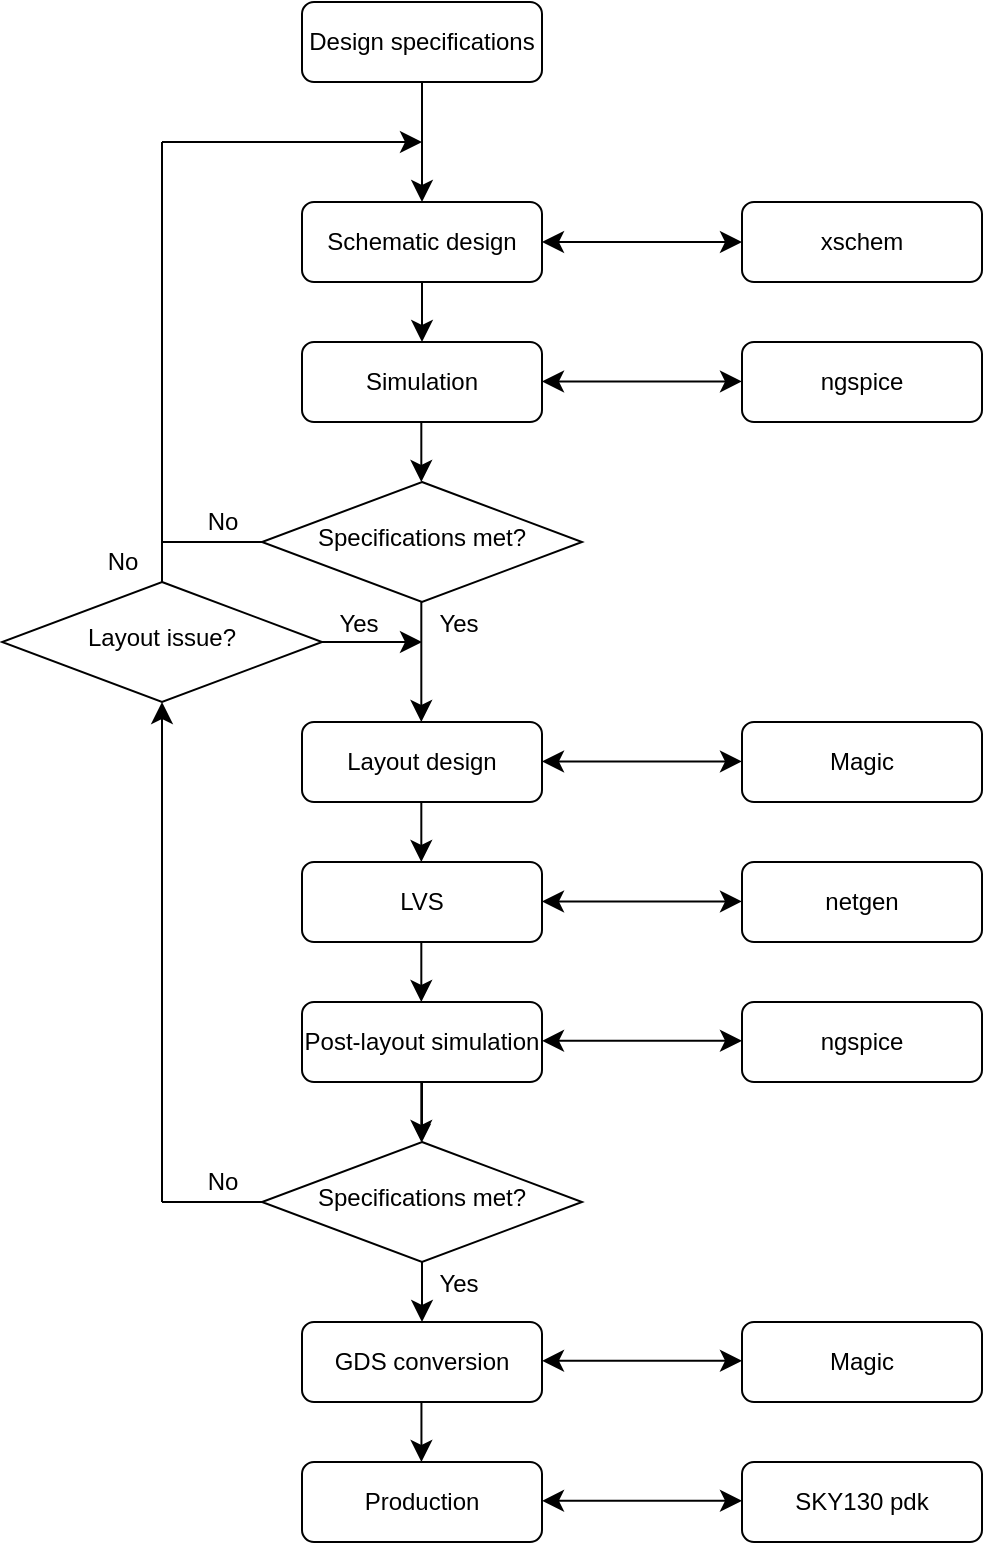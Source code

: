 <mxfile version="24.4.8" type="github">
  <diagram id="C5RBs43oDa-KdzZeNtuy" name="Page-1">
    <mxGraphModel dx="954" dy="748" grid="1" gridSize="10" guides="1" tooltips="1" connect="1" arrows="1" fold="1" page="1" pageScale="1" pageWidth="827" pageHeight="1169" math="0" shadow="0">
      <root>
        <mxCell id="WIyWlLk6GJQsqaUBKTNV-0" />
        <mxCell id="WIyWlLk6GJQsqaUBKTNV-1" parent="WIyWlLk6GJQsqaUBKTNV-0" />
        <mxCell id="WIyWlLk6GJQsqaUBKTNV-3" value="Schematic design" style="rounded=1;whiteSpace=wrap;html=1;fontSize=12;glass=0;strokeWidth=1;shadow=0;labelBackgroundColor=none;" parent="WIyWlLk6GJQsqaUBKTNV-1" vertex="1">
          <mxGeometry x="180" y="120" width="120" height="40" as="geometry" />
        </mxCell>
        <mxCell id="vW60CGSpnrofZByN1J5r-2" style="edgeStyle=none;curved=1;rounded=0;orthogonalLoop=1;jettySize=auto;html=1;fontSize=12;startSize=8;endSize=8;labelBackgroundColor=none;fontColor=default;" parent="WIyWlLk6GJQsqaUBKTNV-1" target="WIyWlLk6GJQsqaUBKTNV-3" edge="1">
          <mxGeometry relative="1" as="geometry">
            <mxPoint x="240" y="60" as="sourcePoint" />
          </mxGeometry>
        </mxCell>
        <mxCell id="vW60CGSpnrofZByN1J5r-1" value="Design specifications" style="rounded=1;whiteSpace=wrap;html=1;fontSize=12;glass=0;strokeWidth=1;shadow=0;labelBackgroundColor=none;" parent="WIyWlLk6GJQsqaUBKTNV-1" vertex="1">
          <mxGeometry x="180" y="20" width="120" height="40" as="geometry" />
        </mxCell>
        <mxCell id="vW60CGSpnrofZByN1J5r-5" value="" style="endArrow=none;html=1;rounded=0;fontSize=12;startSize=8;endSize=8;curved=1;entryX=0;entryY=0.5;entryDx=0;entryDy=0;labelBackgroundColor=none;fontColor=default;" parent="WIyWlLk6GJQsqaUBKTNV-1" target="WIyWlLk6GJQsqaUBKTNV-6" edge="1">
          <mxGeometry width="50" height="50" relative="1" as="geometry">
            <mxPoint x="110" y="290" as="sourcePoint" />
            <mxPoint x="160" y="240" as="targetPoint" />
          </mxGeometry>
        </mxCell>
        <mxCell id="vW60CGSpnrofZByN1J5r-11" value="No" style="edgeLabel;html=1;align=center;verticalAlign=middle;resizable=0;points=[];fontSize=12;labelBackgroundColor=none;" parent="vW60CGSpnrofZByN1J5r-5" vertex="1" connectable="0">
          <mxGeometry x="-0.433" y="1" relative="1" as="geometry">
            <mxPoint x="16" y="-9" as="offset" />
          </mxGeometry>
        </mxCell>
        <mxCell id="vW60CGSpnrofZByN1J5r-6" value="" style="endArrow=classic;html=1;rounded=0;fontSize=12;startSize=8;endSize=8;curved=1;labelBackgroundColor=none;fontColor=default;" parent="WIyWlLk6GJQsqaUBKTNV-1" edge="1">
          <mxGeometry width="50" height="50" relative="1" as="geometry">
            <mxPoint x="110" y="90" as="sourcePoint" />
            <mxPoint x="240" y="90" as="targetPoint" />
          </mxGeometry>
        </mxCell>
        <mxCell id="vW60CGSpnrofZByN1J5r-7" value="" style="endArrow=none;html=1;rounded=0;fontSize=12;startSize=8;endSize=8;curved=1;labelBackgroundColor=none;fontColor=default;" parent="WIyWlLk6GJQsqaUBKTNV-1" edge="1">
          <mxGeometry width="50" height="50" relative="1" as="geometry">
            <mxPoint x="110" y="290" as="sourcePoint" />
            <mxPoint x="110" y="90" as="targetPoint" />
          </mxGeometry>
        </mxCell>
        <mxCell id="WIyWlLk6GJQsqaUBKTNV-6" value="Specifications met?" style="rhombus;whiteSpace=wrap;html=1;shadow=0;fontFamily=Helvetica;fontSize=12;align=center;strokeWidth=1;spacing=6;spacingTop=-4;labelBackgroundColor=none;" parent="WIyWlLk6GJQsqaUBKTNV-1" vertex="1">
          <mxGeometry x="160" y="260" width="160" height="60" as="geometry" />
        </mxCell>
        <mxCell id="vW60CGSpnrofZByN1J5r-14" value="Simulation" style="rounded=1;whiteSpace=wrap;html=1;fontSize=12;glass=0;strokeWidth=1;shadow=0;labelBackgroundColor=none;" parent="WIyWlLk6GJQsqaUBKTNV-1" vertex="1">
          <mxGeometry x="180" y="190" width="120" height="40" as="geometry" />
        </mxCell>
        <mxCell id="vW60CGSpnrofZByN1J5r-16" value="Layout design" style="rounded=1;whiteSpace=wrap;html=1;fontSize=12;glass=0;strokeWidth=1;shadow=0;labelBackgroundColor=none;" parent="WIyWlLk6GJQsqaUBKTNV-1" vertex="1">
          <mxGeometry x="180" y="380" width="120" height="40" as="geometry" />
        </mxCell>
        <mxCell id="vW60CGSpnrofZByN1J5r-21" value="LVS" style="rounded=1;whiteSpace=wrap;html=1;fontSize=12;glass=0;strokeWidth=1;shadow=0;labelBackgroundColor=none;" parent="WIyWlLk6GJQsqaUBKTNV-1" vertex="1">
          <mxGeometry x="180" y="450" width="120" height="40" as="geometry" />
        </mxCell>
        <mxCell id="gtXKtRZ9JQAPBtNrVkam-0" value="" style="edgeStyle=orthogonalEdgeStyle;rounded=0;orthogonalLoop=1;jettySize=auto;html=1;" edge="1" parent="WIyWlLk6GJQsqaUBKTNV-1" source="vW60CGSpnrofZByN1J5r-22" target="vW60CGSpnrofZByN1J5r-28">
          <mxGeometry relative="1" as="geometry" />
        </mxCell>
        <mxCell id="vW60CGSpnrofZByN1J5r-22" value="Post-layout simulation" style="rounded=1;whiteSpace=wrap;html=1;fontSize=12;glass=0;strokeWidth=1;shadow=0;labelBackgroundColor=none;" parent="WIyWlLk6GJQsqaUBKTNV-1" vertex="1">
          <mxGeometry x="180" y="520" width="120" height="40" as="geometry" />
        </mxCell>
        <mxCell id="vW60CGSpnrofZByN1J5r-26" value="" style="endArrow=none;html=1;rounded=0;fontSize=12;startSize=8;endSize=8;curved=1;entryX=0;entryY=0.5;entryDx=0;entryDy=0;labelBackgroundColor=none;fontColor=default;" parent="WIyWlLk6GJQsqaUBKTNV-1" target="vW60CGSpnrofZByN1J5r-28" edge="1">
          <mxGeometry width="50" height="50" relative="1" as="geometry">
            <mxPoint x="110" y="620" as="sourcePoint" />
            <mxPoint x="160" y="570" as="targetPoint" />
          </mxGeometry>
        </mxCell>
        <mxCell id="vW60CGSpnrofZByN1J5r-27" value="No" style="edgeLabel;html=1;align=center;verticalAlign=middle;resizable=0;points=[];fontSize=12;labelBackgroundColor=none;" parent="vW60CGSpnrofZByN1J5r-26" vertex="1" connectable="0">
          <mxGeometry x="-0.433" y="1" relative="1" as="geometry">
            <mxPoint x="16" y="-9" as="offset" />
          </mxGeometry>
        </mxCell>
        <mxCell id="vW60CGSpnrofZByN1J5r-28" value="Specifications met?" style="rhombus;whiteSpace=wrap;html=1;shadow=0;fontFamily=Helvetica;fontSize=12;align=center;strokeWidth=1;spacing=6;spacingTop=-4;labelBackgroundColor=none;" parent="WIyWlLk6GJQsqaUBKTNV-1" vertex="1">
          <mxGeometry x="160" y="590" width="160" height="60" as="geometry" />
        </mxCell>
        <mxCell id="vW60CGSpnrofZByN1J5r-29" value="GDS conversion" style="rounded=1;whiteSpace=wrap;html=1;fontSize=12;glass=0;strokeWidth=1;shadow=0;labelBackgroundColor=none;" parent="WIyWlLk6GJQsqaUBKTNV-1" vertex="1">
          <mxGeometry x="180" y="680" width="120" height="40" as="geometry" />
        </mxCell>
        <mxCell id="vW60CGSpnrofZByN1J5r-31" value="" style="endArrow=classic;html=1;rounded=0;fontSize=12;startSize=8;endSize=8;curved=1;exitX=0.5;exitY=1;exitDx=0;exitDy=0;entryX=0.5;entryY=0;entryDx=0;entryDy=0;labelBackgroundColor=none;fontColor=default;" parent="WIyWlLk6GJQsqaUBKTNV-1" source="WIyWlLk6GJQsqaUBKTNV-3" target="vW60CGSpnrofZByN1J5r-14" edge="1">
          <mxGeometry width="50" height="50" relative="1" as="geometry">
            <mxPoint x="290" y="200" as="sourcePoint" />
            <mxPoint x="340" y="150" as="targetPoint" />
          </mxGeometry>
        </mxCell>
        <mxCell id="vW60CGSpnrofZByN1J5r-33" value="" style="endArrow=classic;html=1;rounded=0;fontSize=12;startSize=8;endSize=8;curved=1;exitX=0.5;exitY=1;exitDx=0;exitDy=0;entryX=0.5;entryY=0;entryDx=0;entryDy=0;labelBackgroundColor=none;fontColor=default;" parent="WIyWlLk6GJQsqaUBKTNV-1" edge="1">
          <mxGeometry width="50" height="50" relative="1" as="geometry">
            <mxPoint x="239.66" y="230" as="sourcePoint" />
            <mxPoint x="239.66" y="260" as="targetPoint" />
          </mxGeometry>
        </mxCell>
        <mxCell id="vW60CGSpnrofZByN1J5r-35" value="" style="endArrow=classic;html=1;rounded=0;fontSize=12;startSize=8;endSize=8;curved=1;exitX=0.5;exitY=1;exitDx=0;exitDy=0;entryX=0.5;entryY=0;entryDx=0;entryDy=0;labelBackgroundColor=none;fontColor=default;" parent="WIyWlLk6GJQsqaUBKTNV-1" edge="1">
          <mxGeometry width="50" height="50" relative="1" as="geometry">
            <mxPoint x="239.66" y="420" as="sourcePoint" />
            <mxPoint x="239.66" y="450" as="targetPoint" />
          </mxGeometry>
        </mxCell>
        <mxCell id="vW60CGSpnrofZByN1J5r-36" value="" style="endArrow=classic;html=1;rounded=0;fontSize=12;startSize=8;endSize=8;curved=1;exitX=0.5;exitY=1;exitDx=0;exitDy=0;entryX=0.5;entryY=0;entryDx=0;entryDy=0;labelBackgroundColor=none;fontColor=default;" parent="WIyWlLk6GJQsqaUBKTNV-1" edge="1">
          <mxGeometry width="50" height="50" relative="1" as="geometry">
            <mxPoint x="239.66" y="490" as="sourcePoint" />
            <mxPoint x="239.66" y="520" as="targetPoint" />
          </mxGeometry>
        </mxCell>
        <mxCell id="vW60CGSpnrofZByN1J5r-37" value="" style="endArrow=classic;html=1;rounded=0;fontSize=12;startSize=8;endSize=8;curved=1;exitX=0.5;exitY=1;exitDx=0;exitDy=0;entryX=0.5;entryY=0;entryDx=0;entryDy=0;labelBackgroundColor=none;fontColor=default;" parent="WIyWlLk6GJQsqaUBKTNV-1" edge="1">
          <mxGeometry width="50" height="50" relative="1" as="geometry">
            <mxPoint x="239.66" y="560" as="sourcePoint" />
            <mxPoint x="239.66" y="590" as="targetPoint" />
          </mxGeometry>
        </mxCell>
        <mxCell id="vW60CGSpnrofZByN1J5r-41" style="edgeStyle=none;curved=1;rounded=0;orthogonalLoop=1;jettySize=auto;html=1;fontSize=12;startSize=8;endSize=8;labelBackgroundColor=none;fontColor=default;" parent="WIyWlLk6GJQsqaUBKTNV-1" edge="1">
          <mxGeometry relative="1" as="geometry">
            <mxPoint x="239.66" y="320" as="sourcePoint" />
            <mxPoint x="239.66" y="380" as="targetPoint" />
          </mxGeometry>
        </mxCell>
        <mxCell id="vW60CGSpnrofZByN1J5r-44" value="Yes" style="edgeLabel;html=1;align=center;verticalAlign=middle;resizable=0;points=[];fontSize=12;labelBackgroundColor=none;" parent="WIyWlLk6GJQsqaUBKTNV-1" vertex="1" connectable="0">
          <mxGeometry x="259.998" y="330" as="geometry">
            <mxPoint x="-2" y="1" as="offset" />
          </mxGeometry>
        </mxCell>
        <mxCell id="vW60CGSpnrofZByN1J5r-45" value="Yes" style="edgeLabel;html=1;align=center;verticalAlign=middle;resizable=0;points=[];fontSize=12;labelBackgroundColor=none;" parent="WIyWlLk6GJQsqaUBKTNV-1" vertex="1" connectable="0">
          <mxGeometry x="259.998" y="660" as="geometry">
            <mxPoint x="-2" y="1" as="offset" />
          </mxGeometry>
        </mxCell>
        <mxCell id="vW60CGSpnrofZByN1J5r-46" value="Layout issue?" style="rhombus;whiteSpace=wrap;html=1;shadow=0;fontFamily=Helvetica;fontSize=12;align=center;strokeWidth=1;spacing=6;spacingTop=-4;labelBackgroundColor=none;" parent="WIyWlLk6GJQsqaUBKTNV-1" vertex="1">
          <mxGeometry x="30" y="310" width="160" height="60" as="geometry" />
        </mxCell>
        <mxCell id="vW60CGSpnrofZByN1J5r-47" value="" style="endArrow=classic;html=1;rounded=0;fontSize=12;startSize=8;endSize=8;curved=1;labelBackgroundColor=none;fontColor=default;" parent="WIyWlLk6GJQsqaUBKTNV-1" edge="1">
          <mxGeometry width="50" height="50" relative="1" as="geometry">
            <mxPoint x="190" y="340" as="sourcePoint" />
            <mxPoint x="240" y="340" as="targetPoint" />
          </mxGeometry>
        </mxCell>
        <mxCell id="vW60CGSpnrofZByN1J5r-48" value="Yes" style="edgeLabel;html=1;align=center;verticalAlign=middle;resizable=0;points=[];fontSize=12;labelBackgroundColor=none;" parent="WIyWlLk6GJQsqaUBKTNV-1" vertex="1" connectable="0">
          <mxGeometry x="209.998" y="330" as="geometry">
            <mxPoint x="-2" y="1" as="offset" />
          </mxGeometry>
        </mxCell>
        <mxCell id="vW60CGSpnrofZByN1J5r-49" value="" style="endArrow=none;html=1;rounded=0;fontSize=12;startSize=8;endSize=8;curved=1;exitX=0.5;exitY=0;exitDx=0;exitDy=0;labelBackgroundColor=none;fontColor=default;" parent="WIyWlLk6GJQsqaUBKTNV-1" source="vW60CGSpnrofZByN1J5r-46" edge="1">
          <mxGeometry width="50" height="50" relative="1" as="geometry">
            <mxPoint x="50" y="290" as="sourcePoint" />
            <mxPoint x="110" y="290" as="targetPoint" />
          </mxGeometry>
        </mxCell>
        <mxCell id="vW60CGSpnrofZByN1J5r-50" value="No" style="edgeLabel;html=1;align=center;verticalAlign=middle;resizable=0;points=[];fontSize=12;labelBackgroundColor=none;" parent="WIyWlLk6GJQsqaUBKTNV-1" vertex="1" connectable="0">
          <mxGeometry x="89.996" y="300" as="geometry" />
        </mxCell>
        <mxCell id="vW60CGSpnrofZByN1J5r-51" value="" style="endArrow=classic;html=1;rounded=0;fontSize=12;startSize=8;endSize=8;curved=1;entryX=0.5;entryY=1;entryDx=0;entryDy=0;" parent="WIyWlLk6GJQsqaUBKTNV-1" target="vW60CGSpnrofZByN1J5r-46" edge="1">
          <mxGeometry width="50" height="50" relative="1" as="geometry">
            <mxPoint x="110" y="620" as="sourcePoint" />
            <mxPoint x="40" y="430" as="targetPoint" />
          </mxGeometry>
        </mxCell>
        <mxCell id="vW60CGSpnrofZByN1J5r-63" value="" style="endArrow=classic;html=1;rounded=0;fontSize=12;startSize=8;endSize=8;curved=1;exitX=0.5;exitY=1;exitDx=0;exitDy=0;entryX=0.5;entryY=0;entryDx=0;entryDy=0;labelBackgroundColor=none;fontColor=default;" parent="WIyWlLk6GJQsqaUBKTNV-1" edge="1">
          <mxGeometry width="50" height="50" relative="1" as="geometry">
            <mxPoint x="239.72" y="720" as="sourcePoint" />
            <mxPoint x="239.72" y="750" as="targetPoint" />
          </mxGeometry>
        </mxCell>
        <mxCell id="vW60CGSpnrofZByN1J5r-64" value="Production" style="rounded=1;whiteSpace=wrap;html=1;fontSize=12;glass=0;strokeWidth=1;shadow=0;labelBackgroundColor=none;" parent="WIyWlLk6GJQsqaUBKTNV-1" vertex="1">
          <mxGeometry x="180" y="750" width="120" height="40" as="geometry" />
        </mxCell>
        <mxCell id="vW60CGSpnrofZByN1J5r-65" value="xschem" style="rounded=1;whiteSpace=wrap;html=1;fontSize=12;glass=0;strokeWidth=1;shadow=0;labelBackgroundColor=none;" parent="WIyWlLk6GJQsqaUBKTNV-1" vertex="1">
          <mxGeometry x="400" y="120" width="120" height="40" as="geometry" />
        </mxCell>
        <mxCell id="vW60CGSpnrofZByN1J5r-66" value="ngspice" style="rounded=1;whiteSpace=wrap;html=1;fontSize=12;glass=0;strokeWidth=1;shadow=0;labelBackgroundColor=none;" parent="WIyWlLk6GJQsqaUBKTNV-1" vertex="1">
          <mxGeometry x="400" y="190" width="120" height="40" as="geometry" />
        </mxCell>
        <mxCell id="vW60CGSpnrofZByN1J5r-67" value="Magic" style="rounded=1;whiteSpace=wrap;html=1;fontSize=12;glass=0;strokeWidth=1;shadow=0;labelBackgroundColor=none;" parent="WIyWlLk6GJQsqaUBKTNV-1" vertex="1">
          <mxGeometry x="400" y="380" width="120" height="40" as="geometry" />
        </mxCell>
        <mxCell id="vW60CGSpnrofZByN1J5r-68" value="netgen" style="rounded=1;whiteSpace=wrap;html=1;fontSize=12;glass=0;strokeWidth=1;shadow=0;labelBackgroundColor=none;" parent="WIyWlLk6GJQsqaUBKTNV-1" vertex="1">
          <mxGeometry x="400" y="450" width="120" height="40" as="geometry" />
        </mxCell>
        <mxCell id="vW60CGSpnrofZByN1J5r-69" value="ngspice" style="rounded=1;whiteSpace=wrap;html=1;fontSize=12;glass=0;strokeWidth=1;shadow=0;labelBackgroundColor=none;" parent="WIyWlLk6GJQsqaUBKTNV-1" vertex="1">
          <mxGeometry x="400" y="520" width="120" height="40" as="geometry" />
        </mxCell>
        <mxCell id="vW60CGSpnrofZByN1J5r-70" value="Magic" style="rounded=1;whiteSpace=wrap;html=1;fontSize=12;glass=0;strokeWidth=1;shadow=0;labelBackgroundColor=none;" parent="WIyWlLk6GJQsqaUBKTNV-1" vertex="1">
          <mxGeometry x="400" y="680" width="120" height="40" as="geometry" />
        </mxCell>
        <mxCell id="vW60CGSpnrofZByN1J5r-72" value="SKY130 pdk" style="rounded=1;whiteSpace=wrap;html=1;fontSize=12;glass=0;strokeWidth=1;shadow=0;labelBackgroundColor=none;" parent="WIyWlLk6GJQsqaUBKTNV-1" vertex="1">
          <mxGeometry x="400" y="750" width="120" height="40" as="geometry" />
        </mxCell>
        <mxCell id="vW60CGSpnrofZByN1J5r-73" value="" style="endArrow=classic;startArrow=classic;html=1;rounded=0;fontSize=12;startSize=8;endSize=8;curved=1;entryX=0;entryY=0.5;entryDx=0;entryDy=0;" parent="WIyWlLk6GJQsqaUBKTNV-1" target="vW60CGSpnrofZByN1J5r-65" edge="1">
          <mxGeometry width="50" height="50" relative="1" as="geometry">
            <mxPoint x="300" y="140" as="sourcePoint" />
            <mxPoint x="350" y="90" as="targetPoint" />
          </mxGeometry>
        </mxCell>
        <mxCell id="vW60CGSpnrofZByN1J5r-74" value="" style="endArrow=classic;startArrow=classic;html=1;rounded=0;fontSize=12;startSize=8;endSize=8;curved=1;entryX=0;entryY=0.5;entryDx=0;entryDy=0;" parent="WIyWlLk6GJQsqaUBKTNV-1" edge="1">
          <mxGeometry width="50" height="50" relative="1" as="geometry">
            <mxPoint x="300" y="209.72" as="sourcePoint" />
            <mxPoint x="400" y="209.72" as="targetPoint" />
          </mxGeometry>
        </mxCell>
        <mxCell id="vW60CGSpnrofZByN1J5r-75" value="" style="endArrow=classic;startArrow=classic;html=1;rounded=0;fontSize=12;startSize=8;endSize=8;curved=1;entryX=0;entryY=0.5;entryDx=0;entryDy=0;" parent="WIyWlLk6GJQsqaUBKTNV-1" edge="1">
          <mxGeometry width="50" height="50" relative="1" as="geometry">
            <mxPoint x="300" y="399.72" as="sourcePoint" />
            <mxPoint x="400" y="399.72" as="targetPoint" />
          </mxGeometry>
        </mxCell>
        <mxCell id="vW60CGSpnrofZByN1J5r-76" value="" style="endArrow=classic;startArrow=classic;html=1;rounded=0;fontSize=12;startSize=8;endSize=8;curved=1;entryX=0;entryY=0.5;entryDx=0;entryDy=0;" parent="WIyWlLk6GJQsqaUBKTNV-1" edge="1">
          <mxGeometry width="50" height="50" relative="1" as="geometry">
            <mxPoint x="300" y="469.72" as="sourcePoint" />
            <mxPoint x="400" y="469.72" as="targetPoint" />
          </mxGeometry>
        </mxCell>
        <mxCell id="vW60CGSpnrofZByN1J5r-77" value="" style="endArrow=classic;startArrow=classic;html=1;rounded=0;fontSize=12;startSize=8;endSize=8;curved=1;entryX=0;entryY=0.5;entryDx=0;entryDy=0;" parent="WIyWlLk6GJQsqaUBKTNV-1" edge="1">
          <mxGeometry width="50" height="50" relative="1" as="geometry">
            <mxPoint x="300" y="539.41" as="sourcePoint" />
            <mxPoint x="400" y="539.41" as="targetPoint" />
          </mxGeometry>
        </mxCell>
        <mxCell id="vW60CGSpnrofZByN1J5r-78" value="" style="endArrow=classic;startArrow=classic;html=1;rounded=0;fontSize=12;startSize=8;endSize=8;curved=1;entryX=0;entryY=0.5;entryDx=0;entryDy=0;" parent="WIyWlLk6GJQsqaUBKTNV-1" edge="1">
          <mxGeometry width="50" height="50" relative="1" as="geometry">
            <mxPoint x="300" y="699.41" as="sourcePoint" />
            <mxPoint x="400" y="699.41" as="targetPoint" />
          </mxGeometry>
        </mxCell>
        <mxCell id="vW60CGSpnrofZByN1J5r-80" value="" style="endArrow=classic;startArrow=classic;html=1;rounded=0;fontSize=12;startSize=8;endSize=8;curved=1;entryX=0;entryY=0.5;entryDx=0;entryDy=0;" parent="WIyWlLk6GJQsqaUBKTNV-1" edge="1">
          <mxGeometry width="50" height="50" relative="1" as="geometry">
            <mxPoint x="300" y="769.41" as="sourcePoint" />
            <mxPoint x="400" y="769.41" as="targetPoint" />
          </mxGeometry>
        </mxCell>
        <mxCell id="gtXKtRZ9JQAPBtNrVkam-4" value="" style="endArrow=classic;html=1;rounded=0;fontSize=12;startSize=8;endSize=8;curved=1;exitX=0.5;exitY=1;exitDx=0;exitDy=0;labelBackgroundColor=none;fontColor=default;" edge="1" parent="WIyWlLk6GJQsqaUBKTNV-1" source="vW60CGSpnrofZByN1J5r-28">
          <mxGeometry width="50" height="50" relative="1" as="geometry">
            <mxPoint x="249.66" y="570" as="sourcePoint" />
            <mxPoint x="240" y="680" as="targetPoint" />
          </mxGeometry>
        </mxCell>
      </root>
    </mxGraphModel>
  </diagram>
</mxfile>
